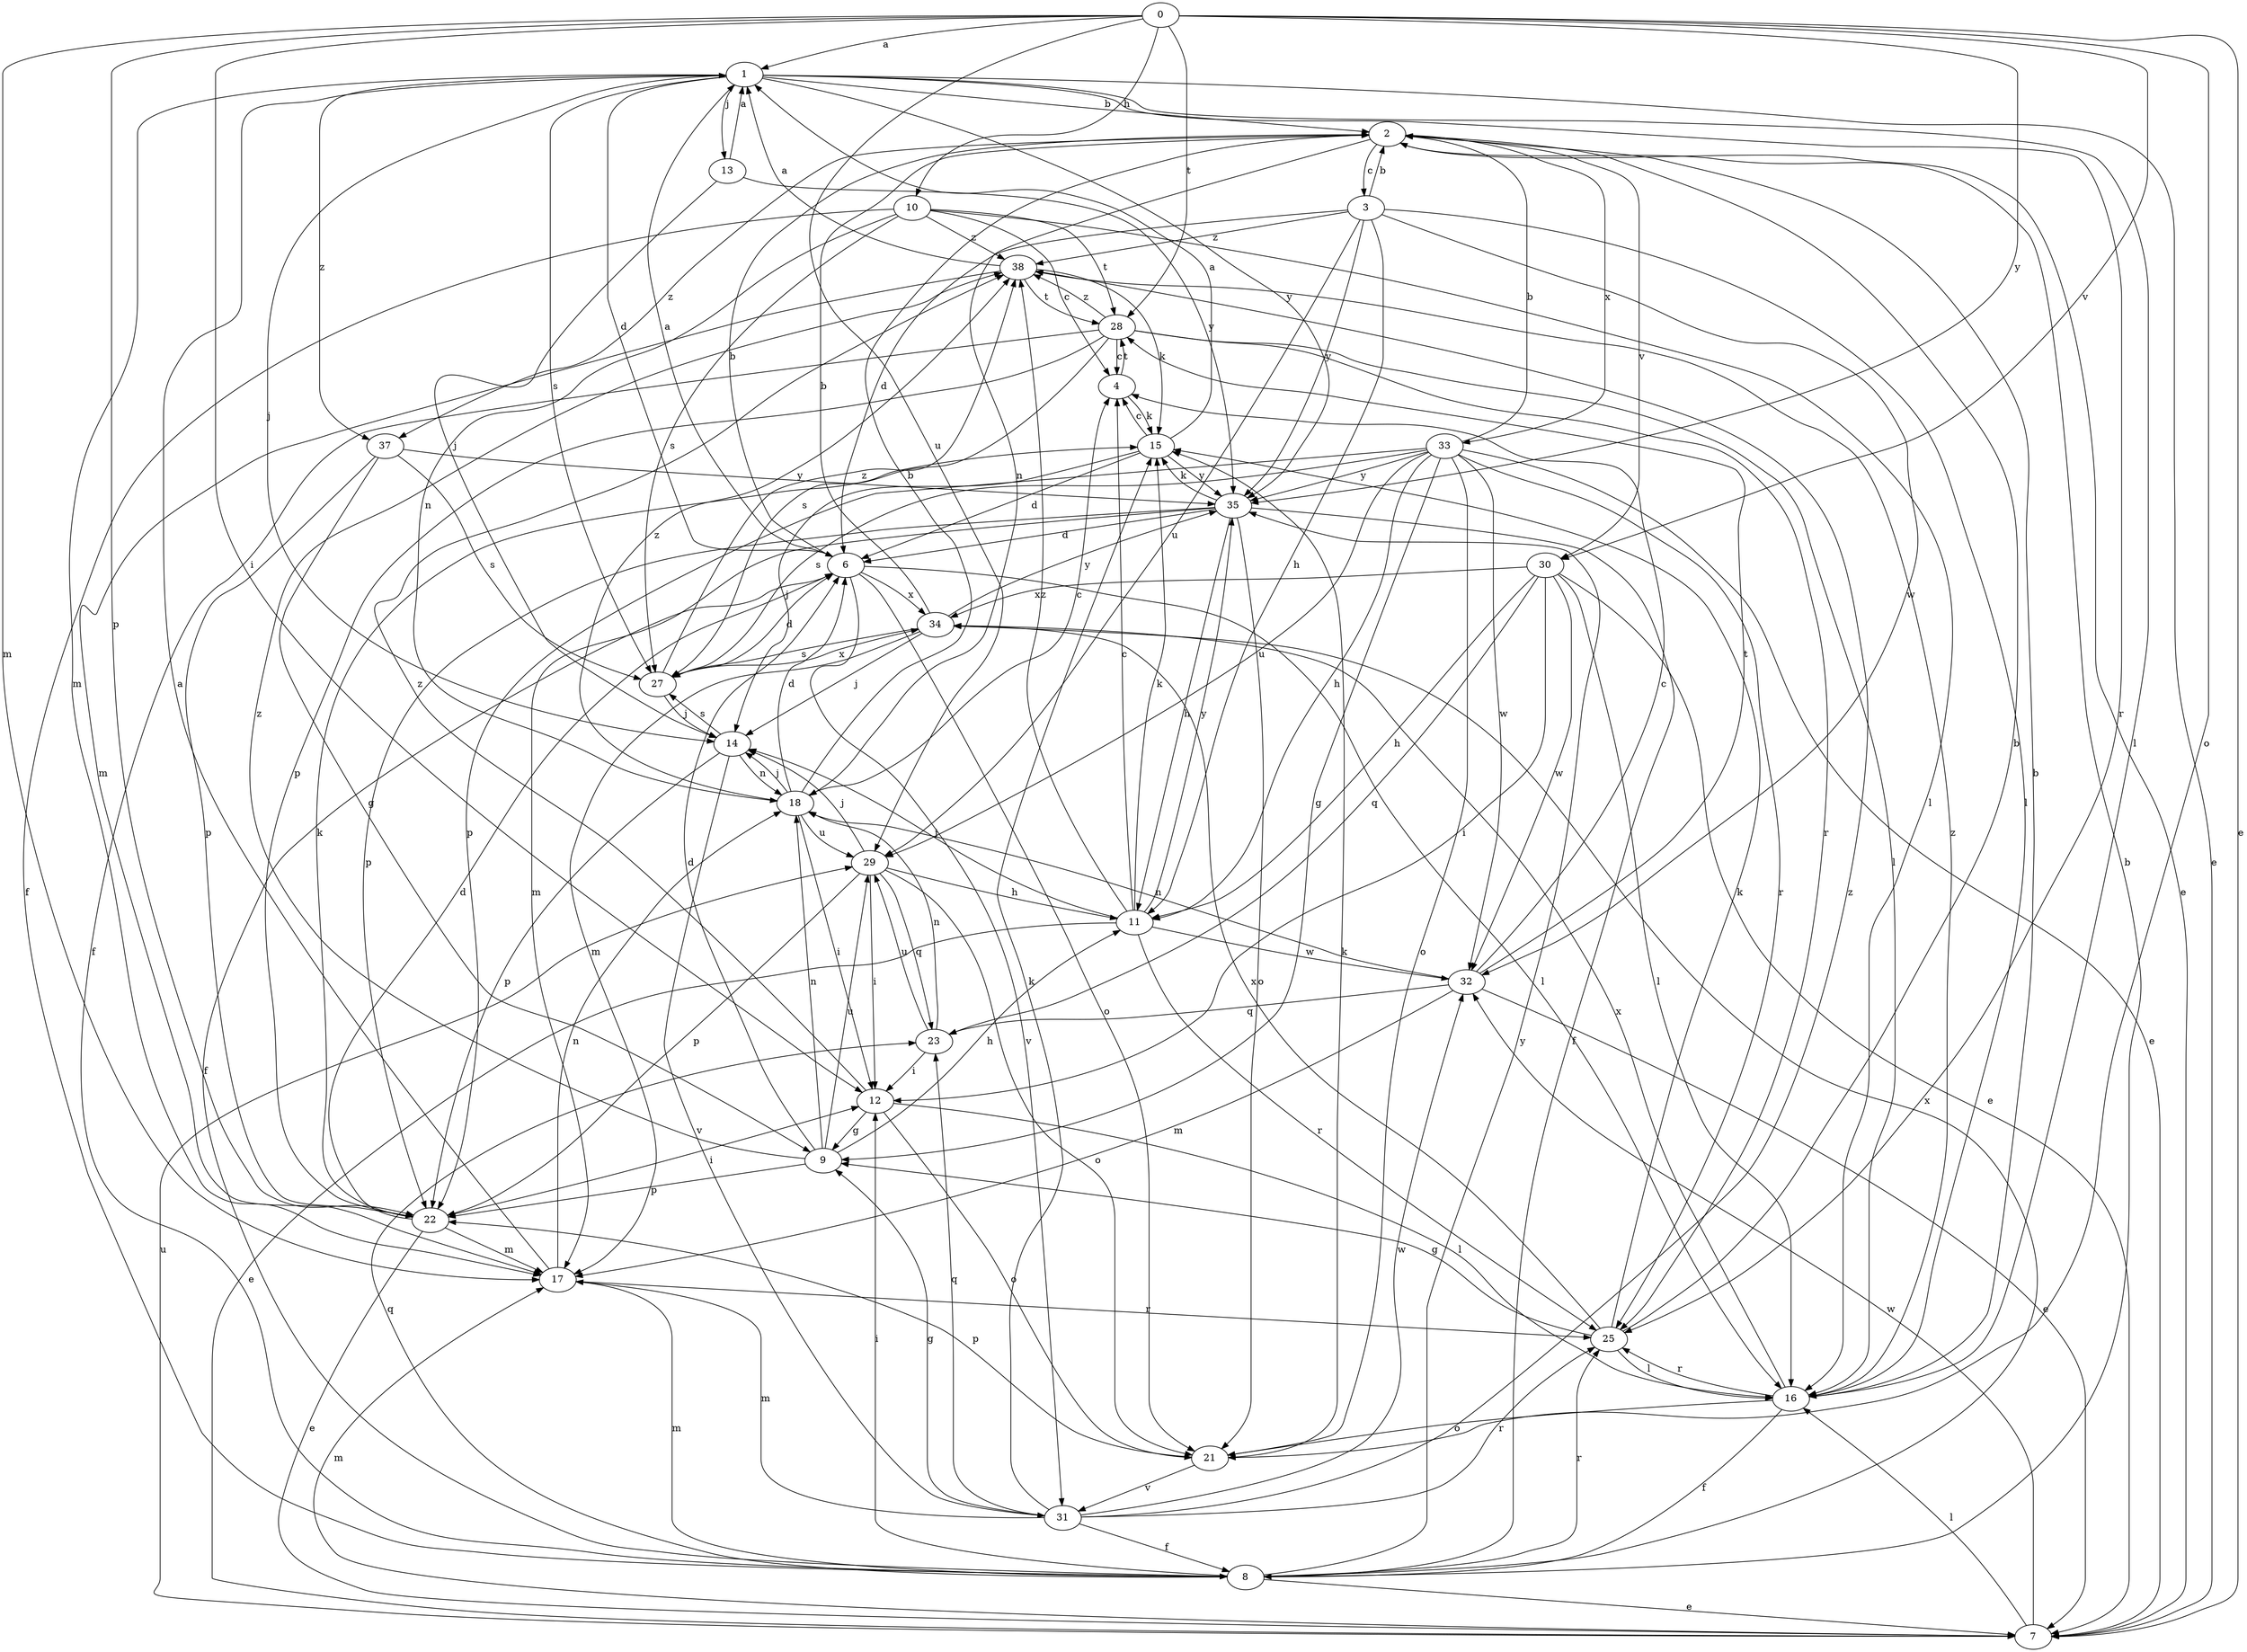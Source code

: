 strict digraph  {
0;
1;
2;
3;
4;
6;
7;
8;
9;
10;
11;
12;
13;
14;
15;
16;
17;
18;
21;
22;
23;
25;
27;
28;
29;
30;
31;
32;
33;
34;
35;
37;
38;
0 -> 1  [label=a];
0 -> 7  [label=e];
0 -> 10  [label=h];
0 -> 12  [label=i];
0 -> 17  [label=m];
0 -> 21  [label=o];
0 -> 22  [label=p];
0 -> 28  [label=t];
0 -> 29  [label=u];
0 -> 30  [label=v];
0 -> 35  [label=y];
1 -> 2  [label=b];
1 -> 6  [label=d];
1 -> 7  [label=e];
1 -> 13  [label=j];
1 -> 14  [label=j];
1 -> 16  [label=l];
1 -> 17  [label=m];
1 -> 25  [label=r];
1 -> 27  [label=s];
1 -> 35  [label=y];
1 -> 37  [label=z];
2 -> 3  [label=c];
2 -> 7  [label=e];
2 -> 18  [label=n];
2 -> 30  [label=v];
2 -> 33  [label=x];
2 -> 37  [label=z];
3 -> 2  [label=b];
3 -> 6  [label=d];
3 -> 11  [label=h];
3 -> 16  [label=l];
3 -> 29  [label=u];
3 -> 32  [label=w];
3 -> 35  [label=y];
3 -> 38  [label=z];
4 -> 15  [label=k];
4 -> 28  [label=t];
6 -> 1  [label=a];
6 -> 2  [label=b];
6 -> 8  [label=f];
6 -> 16  [label=l];
6 -> 21  [label=o];
6 -> 31  [label=v];
6 -> 34  [label=x];
7 -> 16  [label=l];
7 -> 17  [label=m];
7 -> 29  [label=u];
7 -> 32  [label=w];
8 -> 2  [label=b];
8 -> 7  [label=e];
8 -> 12  [label=i];
8 -> 17  [label=m];
8 -> 23  [label=q];
8 -> 25  [label=r];
8 -> 34  [label=x];
8 -> 35  [label=y];
9 -> 6  [label=d];
9 -> 11  [label=h];
9 -> 18  [label=n];
9 -> 22  [label=p];
9 -> 29  [label=u];
9 -> 38  [label=z];
10 -> 4  [label=c];
10 -> 8  [label=f];
10 -> 16  [label=l];
10 -> 18  [label=n];
10 -> 27  [label=s];
10 -> 28  [label=t];
10 -> 38  [label=z];
11 -> 4  [label=c];
11 -> 7  [label=e];
11 -> 14  [label=j];
11 -> 15  [label=k];
11 -> 25  [label=r];
11 -> 32  [label=w];
11 -> 35  [label=y];
11 -> 38  [label=z];
12 -> 9  [label=g];
12 -> 16  [label=l];
12 -> 21  [label=o];
12 -> 38  [label=z];
13 -> 1  [label=a];
13 -> 14  [label=j];
13 -> 35  [label=y];
14 -> 18  [label=n];
14 -> 22  [label=p];
14 -> 27  [label=s];
14 -> 31  [label=v];
15 -> 1  [label=a];
15 -> 4  [label=c];
15 -> 6  [label=d];
15 -> 14  [label=j];
15 -> 35  [label=y];
16 -> 2  [label=b];
16 -> 8  [label=f];
16 -> 21  [label=o];
16 -> 25  [label=r];
16 -> 34  [label=x];
16 -> 38  [label=z];
17 -> 1  [label=a];
17 -> 18  [label=n];
17 -> 25  [label=r];
18 -> 2  [label=b];
18 -> 4  [label=c];
18 -> 6  [label=d];
18 -> 12  [label=i];
18 -> 14  [label=j];
18 -> 29  [label=u];
18 -> 38  [label=z];
21 -> 15  [label=k];
21 -> 22  [label=p];
21 -> 31  [label=v];
22 -> 6  [label=d];
22 -> 7  [label=e];
22 -> 12  [label=i];
22 -> 15  [label=k];
22 -> 17  [label=m];
23 -> 12  [label=i];
23 -> 18  [label=n];
23 -> 29  [label=u];
25 -> 2  [label=b];
25 -> 9  [label=g];
25 -> 15  [label=k];
25 -> 16  [label=l];
25 -> 34  [label=x];
27 -> 6  [label=d];
27 -> 14  [label=j];
27 -> 34  [label=x];
27 -> 38  [label=z];
28 -> 4  [label=c];
28 -> 8  [label=f];
28 -> 16  [label=l];
28 -> 22  [label=p];
28 -> 25  [label=r];
28 -> 27  [label=s];
28 -> 38  [label=z];
29 -> 11  [label=h];
29 -> 12  [label=i];
29 -> 14  [label=j];
29 -> 21  [label=o];
29 -> 22  [label=p];
29 -> 23  [label=q];
30 -> 7  [label=e];
30 -> 11  [label=h];
30 -> 12  [label=i];
30 -> 16  [label=l];
30 -> 23  [label=q];
30 -> 32  [label=w];
30 -> 34  [label=x];
31 -> 8  [label=f];
31 -> 9  [label=g];
31 -> 15  [label=k];
31 -> 17  [label=m];
31 -> 23  [label=q];
31 -> 25  [label=r];
31 -> 32  [label=w];
31 -> 38  [label=z];
32 -> 4  [label=c];
32 -> 7  [label=e];
32 -> 17  [label=m];
32 -> 18  [label=n];
32 -> 23  [label=q];
32 -> 28  [label=t];
33 -> 2  [label=b];
33 -> 7  [label=e];
33 -> 9  [label=g];
33 -> 11  [label=h];
33 -> 21  [label=o];
33 -> 22  [label=p];
33 -> 25  [label=r];
33 -> 27  [label=s];
33 -> 29  [label=u];
33 -> 32  [label=w];
33 -> 35  [label=y];
34 -> 2  [label=b];
34 -> 14  [label=j];
34 -> 17  [label=m];
34 -> 27  [label=s];
34 -> 35  [label=y];
35 -> 6  [label=d];
35 -> 8  [label=f];
35 -> 11  [label=h];
35 -> 15  [label=k];
35 -> 17  [label=m];
35 -> 21  [label=o];
35 -> 22  [label=p];
37 -> 9  [label=g];
37 -> 22  [label=p];
37 -> 27  [label=s];
37 -> 35  [label=y];
38 -> 1  [label=a];
38 -> 15  [label=k];
38 -> 17  [label=m];
38 -> 28  [label=t];
}
